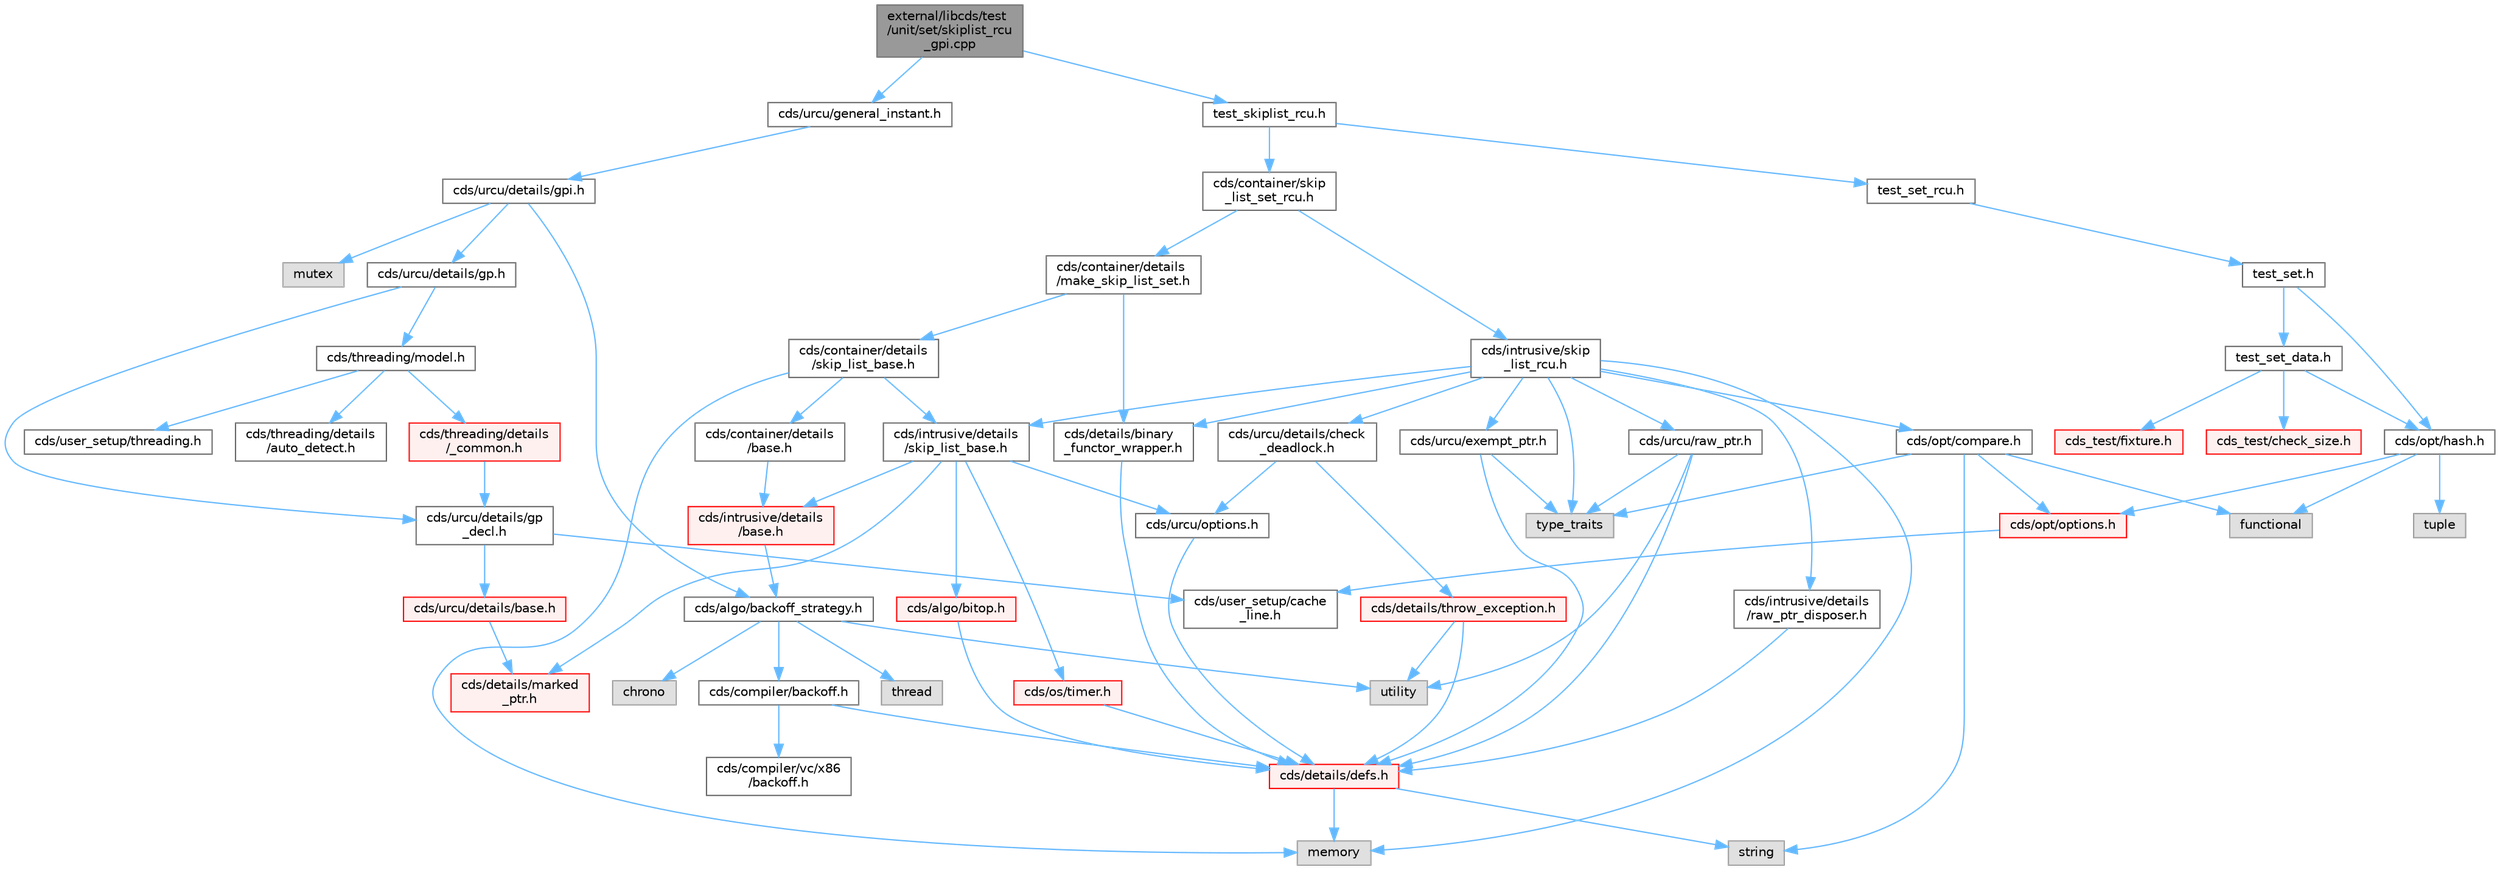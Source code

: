 digraph "external/libcds/test/unit/set/skiplist_rcu_gpi.cpp"
{
 // LATEX_PDF_SIZE
  bgcolor="transparent";
  edge [fontname=Helvetica,fontsize=10,labelfontname=Helvetica,labelfontsize=10];
  node [fontname=Helvetica,fontsize=10,shape=box,height=0.2,width=0.4];
  Node1 [id="Node000001",label="external/libcds/test\l/unit/set/skiplist_rcu\l_gpi.cpp",height=0.2,width=0.4,color="gray40", fillcolor="grey60", style="filled", fontcolor="black",tooltip=" "];
  Node1 -> Node2 [id="edge1_Node000001_Node000002",color="steelblue1",style="solid",tooltip=" "];
  Node2 [id="Node000002",label="cds/urcu/general_instant.h",height=0.2,width=0.4,color="grey40", fillcolor="white", style="filled",URL="$general__instant_8h.html",tooltip=" "];
  Node2 -> Node3 [id="edge2_Node000002_Node000003",color="steelblue1",style="solid",tooltip=" "];
  Node3 [id="Node000003",label="cds/urcu/details/gpi.h",height=0.2,width=0.4,color="grey40", fillcolor="white", style="filled",URL="$gpi_8h.html",tooltip=" "];
  Node3 -> Node4 [id="edge3_Node000003_Node000004",color="steelblue1",style="solid",tooltip=" "];
  Node4 [id="Node000004",label="mutex",height=0.2,width=0.4,color="grey60", fillcolor="#E0E0E0", style="filled",tooltip=" "];
  Node3 -> Node5 [id="edge4_Node000003_Node000005",color="steelblue1",style="solid",tooltip=" "];
  Node5 [id="Node000005",label="cds/urcu/details/gp.h",height=0.2,width=0.4,color="grey40", fillcolor="white", style="filled",URL="$gp_8h.html",tooltip=" "];
  Node5 -> Node6 [id="edge5_Node000005_Node000006",color="steelblue1",style="solid",tooltip=" "];
  Node6 [id="Node000006",label="cds/urcu/details/gp\l_decl.h",height=0.2,width=0.4,color="grey40", fillcolor="white", style="filled",URL="$gp__decl_8h.html",tooltip=" "];
  Node6 -> Node7 [id="edge6_Node000006_Node000007",color="steelblue1",style="solid",tooltip=" "];
  Node7 [id="Node000007",label="cds/urcu/details/base.h",height=0.2,width=0.4,color="red", fillcolor="#FFF0F0", style="filled",URL="$external_2libcds_2cds_2urcu_2details_2base_8h.html",tooltip=" "];
  Node7 -> Node45 [id="edge7_Node000007_Node000045",color="steelblue1",style="solid",tooltip=" "];
  Node45 [id="Node000045",label="cds/details/marked\l_ptr.h",height=0.2,width=0.4,color="red", fillcolor="#FFF0F0", style="filled",URL="$marked__ptr_8h.html",tooltip=" "];
  Node6 -> Node22 [id="edge8_Node000006_Node000022",color="steelblue1",style="solid",tooltip=" "];
  Node22 [id="Node000022",label="cds/user_setup/cache\l_line.h",height=0.2,width=0.4,color="grey40", fillcolor="white", style="filled",URL="$cache__line_8h.html",tooltip="Cache-line size definition"];
  Node5 -> Node46 [id="edge9_Node000005_Node000046",color="steelblue1",style="solid",tooltip=" "];
  Node46 [id="Node000046",label="cds/threading/model.h",height=0.2,width=0.4,color="grey40", fillcolor="white", style="filled",URL="$model_8h.html",tooltip=" "];
  Node46 -> Node47 [id="edge10_Node000046_Node000047",color="steelblue1",style="solid",tooltip=" "];
  Node47 [id="Node000047",label="cds/threading/details\l/_common.h",height=0.2,width=0.4,color="red", fillcolor="#FFF0F0", style="filled",URL="$__common_8h.html",tooltip=" "];
  Node47 -> Node6 [id="edge11_Node000047_Node000006",color="steelblue1",style="solid",tooltip=" "];
  Node46 -> Node51 [id="edge12_Node000046_Node000051",color="steelblue1",style="solid",tooltip=" "];
  Node51 [id="Node000051",label="cds/user_setup/threading.h",height=0.2,width=0.4,color="grey40", fillcolor="white", style="filled",URL="$external_2libcds_2cds_2user__setup_2threading_8h.html",tooltip=" "];
  Node46 -> Node52 [id="edge13_Node000046_Node000052",color="steelblue1",style="solid",tooltip=" "];
  Node52 [id="Node000052",label="cds/threading/details\l/auto_detect.h",height=0.2,width=0.4,color="grey40", fillcolor="white", style="filled",URL="$auto__detect_8h.html",tooltip=" "];
  Node3 -> Node53 [id="edge14_Node000003_Node000053",color="steelblue1",style="solid",tooltip=" "];
  Node53 [id="Node000053",label="cds/algo/backoff_strategy.h",height=0.2,width=0.4,color="grey40", fillcolor="white", style="filled",URL="$backoff__strategy_8h.html",tooltip=" "];
  Node53 -> Node41 [id="edge15_Node000053_Node000041",color="steelblue1",style="solid",tooltip=" "];
  Node41 [id="Node000041",label="utility",height=0.2,width=0.4,color="grey60", fillcolor="#E0E0E0", style="filled",tooltip=" "];
  Node53 -> Node36 [id="edge16_Node000053_Node000036",color="steelblue1",style="solid",tooltip=" "];
  Node36 [id="Node000036",label="thread",height=0.2,width=0.4,color="grey60", fillcolor="#E0E0E0", style="filled",tooltip=" "];
  Node53 -> Node54 [id="edge17_Node000053_Node000054",color="steelblue1",style="solid",tooltip=" "];
  Node54 [id="Node000054",label="chrono",height=0.2,width=0.4,color="grey60", fillcolor="#E0E0E0", style="filled",tooltip=" "];
  Node53 -> Node55 [id="edge18_Node000053_Node000055",color="steelblue1",style="solid",tooltip=" "];
  Node55 [id="Node000055",label="cds/compiler/backoff.h",height=0.2,width=0.4,color="grey40", fillcolor="white", style="filled",URL="$backoff_8h.html",tooltip=" "];
  Node55 -> Node9 [id="edge19_Node000055_Node000009",color="steelblue1",style="solid",tooltip=" "];
  Node9 [id="Node000009",label="cds/details/defs.h",height=0.2,width=0.4,color="red", fillcolor="#FFF0F0", style="filled",URL="$details_2defs_8h.html",tooltip=" "];
  Node9 -> Node16 [id="edge20_Node000009_Node000016",color="steelblue1",style="solid",tooltip=" "];
  Node16 [id="Node000016",label="string",height=0.2,width=0.4,color="grey60", fillcolor="#E0E0E0", style="filled",tooltip=" "];
  Node9 -> Node17 [id="edge21_Node000009_Node000017",color="steelblue1",style="solid",tooltip=" "];
  Node17 [id="Node000017",label="memory",height=0.2,width=0.4,color="grey60", fillcolor="#E0E0E0", style="filled",tooltip=" "];
  Node55 -> Node56 [id="edge22_Node000055_Node000056",color="steelblue1",style="solid",tooltip=" "];
  Node56 [id="Node000056",label="cds/compiler/vc/x86\l/backoff.h",height=0.2,width=0.4,color="grey40", fillcolor="white", style="filled",URL="$vc_2x86_2backoff_8h.html",tooltip=" "];
  Node1 -> Node57 [id="edge23_Node000001_Node000057",color="steelblue1",style="solid",tooltip=" "];
  Node57 [id="Node000057",label="test_skiplist_rcu.h",height=0.2,width=0.4,color="grey40", fillcolor="white", style="filled",URL="$set_2test__skiplist__rcu_8h.html",tooltip=" "];
  Node57 -> Node58 [id="edge24_Node000057_Node000058",color="steelblue1",style="solid",tooltip=" "];
  Node58 [id="Node000058",label="test_set_rcu.h",height=0.2,width=0.4,color="grey40", fillcolor="white", style="filled",URL="$test__set__rcu_8h.html",tooltip=" "];
  Node58 -> Node59 [id="edge25_Node000058_Node000059",color="steelblue1",style="solid",tooltip=" "];
  Node59 [id="Node000059",label="test_set.h",height=0.2,width=0.4,color="grey40", fillcolor="white", style="filled",URL="$set_2test__set_8h.html",tooltip=" "];
  Node59 -> Node60 [id="edge26_Node000059_Node000060",color="steelblue1",style="solid",tooltip=" "];
  Node60 [id="Node000060",label="test_set_data.h",height=0.2,width=0.4,color="grey40", fillcolor="white", style="filled",URL="$test__set__data_8h.html",tooltip=" "];
  Node60 -> Node61 [id="edge27_Node000060_Node000061",color="steelblue1",style="solid",tooltip=" "];
  Node61 [id="Node000061",label="cds_test/check_size.h",height=0.2,width=0.4,color="red", fillcolor="#FFF0F0", style="filled",URL="$check__size_8h.html",tooltip=" "];
  Node60 -> Node64 [id="edge28_Node000060_Node000064",color="steelblue1",style="solid",tooltip=" "];
  Node64 [id="Node000064",label="cds_test/fixture.h",height=0.2,width=0.4,color="red", fillcolor="#FFF0F0", style="filled",URL="$fixture_8h.html",tooltip=" "];
  Node60 -> Node67 [id="edge29_Node000060_Node000067",color="steelblue1",style="solid",tooltip=" "];
  Node67 [id="Node000067",label="cds/opt/hash.h",height=0.2,width=0.4,color="grey40", fillcolor="white", style="filled",URL="$external_2libcds_2cds_2opt_2hash_8h.html",tooltip=" "];
  Node67 -> Node68 [id="edge30_Node000067_Node000068",color="steelblue1",style="solid",tooltip=" "];
  Node68 [id="Node000068",label="tuple",height=0.2,width=0.4,color="grey60", fillcolor="#E0E0E0", style="filled",tooltip=" "];
  Node67 -> Node69 [id="edge31_Node000067_Node000069",color="steelblue1",style="solid",tooltip=" "];
  Node69 [id="Node000069",label="functional",height=0.2,width=0.4,color="grey60", fillcolor="#E0E0E0", style="filled",tooltip=" "];
  Node67 -> Node70 [id="edge32_Node000067_Node000070",color="steelblue1",style="solid",tooltip=" "];
  Node70 [id="Node000070",label="cds/opt/options.h",height=0.2,width=0.4,color="red", fillcolor="#FFF0F0", style="filled",URL="$opt_2options_8h.html",tooltip=" "];
  Node70 -> Node22 [id="edge33_Node000070_Node000022",color="steelblue1",style="solid",tooltip=" "];
  Node59 -> Node67 [id="edge34_Node000059_Node000067",color="steelblue1",style="solid",tooltip=" "];
  Node57 -> Node72 [id="edge35_Node000057_Node000072",color="steelblue1",style="solid",tooltip=" "];
  Node72 [id="Node000072",label="cds/container/skip\l_list_set_rcu.h",height=0.2,width=0.4,color="grey40", fillcolor="white", style="filled",URL="$skip__list__set__rcu_8h.html",tooltip=" "];
  Node72 -> Node73 [id="edge36_Node000072_Node000073",color="steelblue1",style="solid",tooltip=" "];
  Node73 [id="Node000073",label="cds/intrusive/skip\l_list_rcu.h",height=0.2,width=0.4,color="grey40", fillcolor="white", style="filled",URL="$skip__list__rcu_8h.html",tooltip=" "];
  Node73 -> Node25 [id="edge37_Node000073_Node000025",color="steelblue1",style="solid",tooltip=" "];
  Node25 [id="Node000025",label="type_traits",height=0.2,width=0.4,color="grey60", fillcolor="#E0E0E0", style="filled",tooltip=" "];
  Node73 -> Node17 [id="edge38_Node000073_Node000017",color="steelblue1",style="solid",tooltip=" "];
  Node73 -> Node74 [id="edge39_Node000073_Node000074",color="steelblue1",style="solid",tooltip=" "];
  Node74 [id="Node000074",label="cds/intrusive/details\l/skip_list_base.h",height=0.2,width=0.4,color="grey40", fillcolor="white", style="filled",URL="$intrusive_2details_2skip__list__base_8h.html",tooltip=" "];
  Node74 -> Node75 [id="edge40_Node000074_Node000075",color="steelblue1",style="solid",tooltip=" "];
  Node75 [id="Node000075",label="cds/intrusive/details\l/base.h",height=0.2,width=0.4,color="red", fillcolor="#FFF0F0", style="filled",URL="$external_2libcds_2cds_2intrusive_2details_2base_8h.html",tooltip=" "];
  Node75 -> Node53 [id="edge41_Node000075_Node000053",color="steelblue1",style="solid",tooltip=" "];
  Node74 -> Node45 [id="edge42_Node000074_Node000045",color="steelblue1",style="solid",tooltip=" "];
  Node74 -> Node32 [id="edge43_Node000074_Node000032",color="steelblue1",style="solid",tooltip=" "];
  Node32 [id="Node000032",label="cds/algo/bitop.h",height=0.2,width=0.4,color="red", fillcolor="#FFF0F0", style="filled",URL="$algo_2bitop_8h.html",tooltip=" "];
  Node32 -> Node9 [id="edge44_Node000032_Node000009",color="steelblue1",style="solid",tooltip=" "];
  Node74 -> Node78 [id="edge45_Node000074_Node000078",color="steelblue1",style="solid",tooltip=" "];
  Node78 [id="Node000078",label="cds/os/timer.h",height=0.2,width=0.4,color="red", fillcolor="#FFF0F0", style="filled",URL="$timer_8h.html",tooltip=" "];
  Node78 -> Node9 [id="edge46_Node000078_Node000009",color="steelblue1",style="solid",tooltip=" "];
  Node74 -> Node80 [id="edge47_Node000074_Node000080",color="steelblue1",style="solid",tooltip=" "];
  Node80 [id="Node000080",label="cds/urcu/options.h",height=0.2,width=0.4,color="grey40", fillcolor="white", style="filled",URL="$urcu_2options_8h.html",tooltip=" "];
  Node80 -> Node9 [id="edge48_Node000080_Node000009",color="steelblue1",style="solid",tooltip=" "];
  Node73 -> Node81 [id="edge49_Node000073_Node000081",color="steelblue1",style="solid",tooltip=" "];
  Node81 [id="Node000081",label="cds/opt/compare.h",height=0.2,width=0.4,color="grey40", fillcolor="white", style="filled",URL="$external_2libcds_2cds_2opt_2compare_8h.html",tooltip=" "];
  Node81 -> Node25 [id="edge50_Node000081_Node000025",color="steelblue1",style="solid",tooltip=" "];
  Node81 -> Node69 [id="edge51_Node000081_Node000069",color="steelblue1",style="solid",tooltip=" "];
  Node81 -> Node16 [id="edge52_Node000081_Node000016",color="steelblue1",style="solid",tooltip=" "];
  Node81 -> Node70 [id="edge53_Node000081_Node000070",color="steelblue1",style="solid",tooltip=" "];
  Node73 -> Node82 [id="edge54_Node000073_Node000082",color="steelblue1",style="solid",tooltip=" "];
  Node82 [id="Node000082",label="cds/urcu/details/check\l_deadlock.h",height=0.2,width=0.4,color="grey40", fillcolor="white", style="filled",URL="$check__deadlock_8h.html",tooltip=" "];
  Node82 -> Node80 [id="edge55_Node000082_Node000080",color="steelblue1",style="solid",tooltip=" "];
  Node82 -> Node39 [id="edge56_Node000082_Node000039",color="steelblue1",style="solid",tooltip=" "];
  Node39 [id="Node000039",label="cds/details/throw_exception.h",height=0.2,width=0.4,color="red", fillcolor="#FFF0F0", style="filled",URL="$throw__exception_8h.html",tooltip=" "];
  Node39 -> Node9 [id="edge57_Node000039_Node000009",color="steelblue1",style="solid",tooltip=" "];
  Node39 -> Node41 [id="edge58_Node000039_Node000041",color="steelblue1",style="solid",tooltip=" "];
  Node73 -> Node83 [id="edge59_Node000073_Node000083",color="steelblue1",style="solid",tooltip=" "];
  Node83 [id="Node000083",label="cds/details/binary\l_functor_wrapper.h",height=0.2,width=0.4,color="grey40", fillcolor="white", style="filled",URL="$binary__functor__wrapper_8h.html",tooltip=" "];
  Node83 -> Node9 [id="edge60_Node000083_Node000009",color="steelblue1",style="solid",tooltip=" "];
  Node73 -> Node84 [id="edge61_Node000073_Node000084",color="steelblue1",style="solid",tooltip=" "];
  Node84 [id="Node000084",label="cds/urcu/exempt_ptr.h",height=0.2,width=0.4,color="grey40", fillcolor="white", style="filled",URL="$exempt__ptr_8h.html",tooltip=" "];
  Node84 -> Node25 [id="edge62_Node000084_Node000025",color="steelblue1",style="solid",tooltip=" "];
  Node84 -> Node9 [id="edge63_Node000084_Node000009",color="steelblue1",style="solid",tooltip=" "];
  Node73 -> Node85 [id="edge64_Node000073_Node000085",color="steelblue1",style="solid",tooltip=" "];
  Node85 [id="Node000085",label="cds/urcu/raw_ptr.h",height=0.2,width=0.4,color="grey40", fillcolor="white", style="filled",URL="$raw__ptr_8h.html",tooltip=" "];
  Node85 -> Node41 [id="edge65_Node000085_Node000041",color="steelblue1",style="solid",tooltip=" "];
  Node85 -> Node25 [id="edge66_Node000085_Node000025",color="steelblue1",style="solid",tooltip=" "];
  Node85 -> Node9 [id="edge67_Node000085_Node000009",color="steelblue1",style="solid",tooltip=" "];
  Node73 -> Node86 [id="edge68_Node000073_Node000086",color="steelblue1",style="solid",tooltip=" "];
  Node86 [id="Node000086",label="cds/intrusive/details\l/raw_ptr_disposer.h",height=0.2,width=0.4,color="grey40", fillcolor="white", style="filled",URL="$raw__ptr__disposer_8h.html",tooltip=" "];
  Node86 -> Node9 [id="edge69_Node000086_Node000009",color="steelblue1",style="solid",tooltip=" "];
  Node72 -> Node87 [id="edge70_Node000072_Node000087",color="steelblue1",style="solid",tooltip=" "];
  Node87 [id="Node000087",label="cds/container/details\l/make_skip_list_set.h",height=0.2,width=0.4,color="grey40", fillcolor="white", style="filled",URL="$make__skip__list__set_8h.html",tooltip=" "];
  Node87 -> Node88 [id="edge71_Node000087_Node000088",color="steelblue1",style="solid",tooltip=" "];
  Node88 [id="Node000088",label="cds/container/details\l/skip_list_base.h",height=0.2,width=0.4,color="grey40", fillcolor="white", style="filled",URL="$container_2details_2skip__list__base_8h.html",tooltip=" "];
  Node88 -> Node74 [id="edge72_Node000088_Node000074",color="steelblue1",style="solid",tooltip=" "];
  Node88 -> Node89 [id="edge73_Node000088_Node000089",color="steelblue1",style="solid",tooltip=" "];
  Node89 [id="Node000089",label="cds/container/details\l/base.h",height=0.2,width=0.4,color="grey40", fillcolor="white", style="filled",URL="$external_2libcds_2cds_2container_2details_2base_8h.html",tooltip=" "];
  Node89 -> Node75 [id="edge74_Node000089_Node000075",color="steelblue1",style="solid",tooltip=" "];
  Node88 -> Node17 [id="edge75_Node000088_Node000017",color="steelblue1",style="solid",tooltip=" "];
  Node87 -> Node83 [id="edge76_Node000087_Node000083",color="steelblue1",style="solid",tooltip=" "];
}
